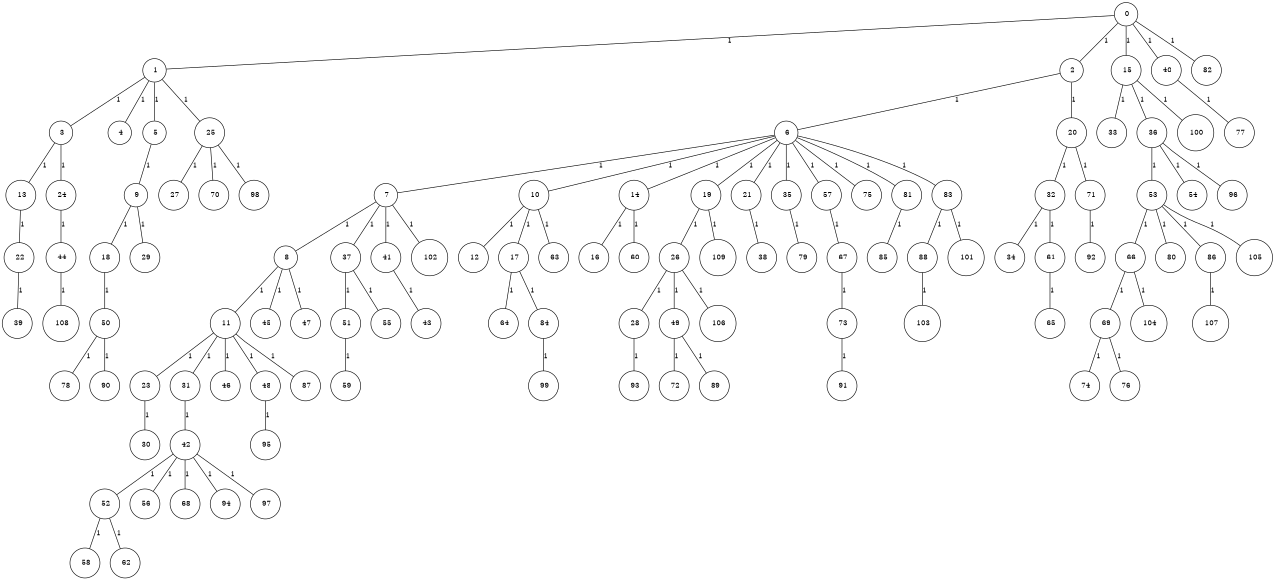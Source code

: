 graph G {
size="8.5,11;"
ratio = "expand;"
fixedsize="true;"
overlap="scale;"
node[shape=circle,width=.12,hight=.12,fontsize=12]
edge[fontsize=12]

0[label=" 0" color=black, pos="0.13485625,0.79653642!"];
1[label=" 1" color=black, pos="2.3500836,0.47989854!"];
2[label=" 2" color=black, pos="1.492095,1.4189791!"];
3[label=" 3" color=black, pos="0.2679368,0.24431615!"];
4[label=" 4" color=black, pos="0.75245593,0.0057187122!"];
5[label=" 5" color=black, pos="2.0458546,2.2684685!"];
6[label=" 6" color=black, pos="0.42133509,2.1926494!"];
7[label=" 7" color=black, pos="2.1589028,1.0650852!"];
8[label=" 8" color=black, pos="0.46173459,2.944009!"];
9[label=" 9" color=black, pos="1.8602229,2.5688342!"];
10[label=" 10" color=black, pos="1.5210765,0.0029077134!"];
11[label=" 11" color=black, pos="0.44469228,1.0591403!"];
12[label=" 12" color=black, pos="0.16039669,2.7674685!"];
13[label=" 13" color=black, pos="0.36009119,2.9971366!"];
14[label=" 14" color=black, pos="0.51816829,0.95105992!"];
15[label=" 15" color=black, pos="1.1573919,0.97083012!"];
16[label=" 16" color=black, pos="1.8777668,0.43094473!"];
17[label=" 17" color=black, pos="1.3387466,2.0903077!"];
18[label=" 18" color=black, pos="1.9875922,1.6488365!"];
19[label=" 19" color=black, pos="1.3404393,2.6294327!"];
20[label=" 20" color=black, pos="1.7728358,0.70708731!"];
21[label=" 21" color=black, pos="1.4328381,1.9143532!"];
22[label=" 22" color=black, pos="2.89401,2.6280775!"];
23[label=" 23" color=black, pos="2.8815583,0.67052842!"];
24[label=" 24" color=black, pos="1.5137467,2.4973149!"];
25[label=" 25" color=black, pos="2.1012521,1.7123165!"];
26[label=" 26" color=black, pos="1.680838,0.52112873!"];
27[label=" 27" color=black, pos="2.0691297,2.5221133!"];
28[label=" 28" color=black, pos="2.5474626,2.9748924!"];
29[label=" 29" color=black, pos="0.93342453,2.9313071!"];
30[label=" 30" color=black, pos="2.7546588,1.8788364!"];
31[label=" 31" color=black, pos="2.1582922,1.3955422!"];
32[label=" 32" color=black, pos="2.650838,0.52453222!"];
33[label=" 33" color=black, pos="1.4804797,1.8409343!"];
34[label=" 34" color=black, pos="2.5980016,0.18259504!"];
35[label=" 35" color=black, pos="2.5126244,0.50909685!"];
36[label=" 36" color=black, pos="1.9339089,0.04038768!"];
37[label=" 37" color=black, pos="0.37323491,0.69476795!"];
38[label=" 38" color=black, pos="0.53107935,0.76411079!"];
39[label=" 39" color=black, pos="2.1229692,0.36141045!"];
40[label=" 40" color=black, pos="0.052510132,2.5258973!"];
41[label=" 41" color=black, pos="0.12279136,2.6943076!"];
42[label=" 42" color=black, pos="2.7288946,2.3879244!"];
43[label=" 43" color=black, pos="0.58161095,2.301606!"];
44[label=" 44" color=black, pos="0.3810105,1.3828533!"];
45[label=" 45" color=black, pos="1.3136885,2.8821391!"];
46[label=" 46" color=black, pos="1.6512256,1.5341394!"];
47[label=" 47" color=black, pos="2.8059029,0.54800205!"];
48[label=" 48" color=black, pos="1.7814925,2.3914029!"];
49[label=" 49" color=black, pos="1.4407309,2.6250769!"];
50[label=" 50" color=black, pos="0.96261312,1.4111445!"];
51[label=" 51" color=black, pos="1.9100225,1.0597439!"];
52[label=" 52" color=black, pos="1.0547442,1.0452784!"];
53[label=" 53" color=black, pos="2.5202184,2.2132006!"];
54[label=" 54" color=black, pos="1.5736674,0.94563888!"];
55[label=" 55" color=black, pos="1.6428898,2.2379833!"];
56[label=" 56" color=black, pos="1.5675403,0.32866614!"];
57[label=" 57" color=black, pos="2.7150967,1.1778966!"];
58[label=" 58" color=black, pos="1.9667443,1.2219339!"];
59[label=" 59" color=black, pos="2.3017916,2.1677997!"];
60[label=" 60" color=black, pos="2.724275,2.7249686!"];
61[label=" 61" color=black, pos="1.1404957,1.4159375!"];
62[label=" 62" color=black, pos="0.68550911,2.0937334!"];
63[label=" 63" color=black, pos="0.85521735,0.75278117!"];
64[label=" 64" color=black, pos="2.9611029,1.4310287!"];
65[label=" 65" color=black, pos="2.0351903,2.3539095!"];
66[label=" 66" color=black, pos="2.1979664,1.8787013!"];
67[label=" 67" color=black, pos="0.85752121,0.85629397!"];
68[label=" 68" color=black, pos="2.2595792,1.8262897!"];
69[label=" 69" color=black, pos="2.5194317,0.11423797!"];
70[label=" 70" color=black, pos="2.6038037,2.5333397!"];
71[label=" 71" color=black, pos="2.5396881,1.8817786!"];
72[label=" 72" color=black, pos="0.36756822,0.17699064!"];
73[label=" 73" color=black, pos="2.9217327,2.4046931!"];
74[label=" 74" color=black, pos="2.1067435,0.61945725!"];
75[label=" 75" color=black, pos="0.32989558,1.546061!"];
76[label=" 76" color=black, pos="2.0570138,2.9895497!"];
77[label=" 77" color=black, pos="1.614578,2.7813864!"];
78[label=" 78" color=black, pos="1.311759,0.67740272!"];
79[label=" 79" color=black, pos="2.600847,2.3522381!"];
80[label=" 80" color=black, pos="0.87198874,0.37117375!"];
81[label=" 81" color=black, pos="0.060128855,2.9134206!"];
82[label=" 82" color=black, pos="2.0592614,2.1311371!"];
83[label=" 83" color=black, pos="0.0086290701,0.97863177!"];
84[label=" 84" color=black, pos="1.0495488,2.6420884!"];
85[label=" 85" color=black, pos="1.0719692,0.88250844!"];
86[label=" 86" color=black, pos="0.73820082,0.23517532!"];
87[label=" 87" color=black, pos="1.1190925,0.30746302!"];
88[label=" 88" color=black, pos="1.1166421,0.78480271!"];
89[label=" 89" color=black, pos="2.4545037,0.34364336!"];
90[label=" 90" color=black, pos="0.23110118,2.902922!"];
91[label=" 91" color=black, pos="1.1519785,2.3053731!"];
92[label=" 92" color=black, pos="0.84973527,0.86565405!"];
93[label=" 93" color=black, pos="0.3709362,2.3054327!"];
94[label=" 94" color=black, pos="0.30807365,2.4481848!"];
95[label=" 95" color=black, pos="0.12802142,1.4182474!"];
96[label=" 96" color=black, pos="2.4342846,1.4214345!"];
97[label=" 97" color=black, pos="1.9012735,2.4025533!"];
98[label=" 98" color=black, pos="0.23985834,1.3721049!"];
99[label=" 99" color=black, pos="2.1870291,0.59336413!"];
100[label=" 100" color=black, pos="2.6249395,2.9584688!"];
101[label=" 101" color=black, pos="2.2071807,1.1050127!"];
102[label=" 102" color=black, pos="1.8045095,1.9424205!"];
103[label=" 103" color=black, pos="1.3088454,1.1771945!"];
104[label=" 104" color=black, pos="2.563718,1.6319183!"];
105[label=" 105" color=black, pos="1.3637069,1.5973662!"];
106[label=" 106" color=black, pos="2.339947,0.99540214!"];
107[label=" 107" color=black, pos="0.64694907,0.56374044!"];
108[label=" 108" color=black, pos="1.0477844,0.26776423!"];
109[label=" 109" color=black, pos="2.7861108,1.7702194!"];
0--1[label="1"]
0--2[label="1"]
0--15[label="1"]
0--40[label="1"]
0--82[label="1"]
1--3[label="1"]
1--4[label="1"]
1--5[label="1"]
1--25[label="1"]
2--6[label="1"]
2--20[label="1"]
3--13[label="1"]
3--24[label="1"]
5--9[label="1"]
6--7[label="1"]
6--10[label="1"]
6--14[label="1"]
6--19[label="1"]
6--21[label="1"]
6--35[label="1"]
6--57[label="1"]
6--75[label="1"]
6--81[label="1"]
6--83[label="1"]
7--8[label="1"]
7--37[label="1"]
7--41[label="1"]
7--102[label="1"]
8--11[label="1"]
8--45[label="1"]
8--47[label="1"]
9--18[label="1"]
9--29[label="1"]
10--12[label="1"]
10--17[label="1"]
10--63[label="1"]
11--23[label="1"]
11--31[label="1"]
11--46[label="1"]
11--48[label="1"]
11--87[label="1"]
13--22[label="1"]
14--16[label="1"]
14--60[label="1"]
15--33[label="1"]
15--36[label="1"]
15--100[label="1"]
17--64[label="1"]
17--84[label="1"]
18--50[label="1"]
19--26[label="1"]
19--109[label="1"]
20--32[label="1"]
20--71[label="1"]
21--38[label="1"]
22--39[label="1"]
23--30[label="1"]
24--44[label="1"]
25--27[label="1"]
25--70[label="1"]
25--98[label="1"]
26--28[label="1"]
26--49[label="1"]
26--106[label="1"]
28--93[label="1"]
31--42[label="1"]
32--34[label="1"]
32--61[label="1"]
35--79[label="1"]
36--53[label="1"]
36--54[label="1"]
36--96[label="1"]
37--51[label="1"]
37--55[label="1"]
40--77[label="1"]
41--43[label="1"]
42--52[label="1"]
42--56[label="1"]
42--68[label="1"]
42--94[label="1"]
42--97[label="1"]
44--108[label="1"]
48--95[label="1"]
49--72[label="1"]
49--89[label="1"]
50--78[label="1"]
50--90[label="1"]
51--59[label="1"]
52--58[label="1"]
52--62[label="1"]
53--66[label="1"]
53--80[label="1"]
53--86[label="1"]
53--105[label="1"]
57--67[label="1"]
61--65[label="1"]
66--69[label="1"]
66--104[label="1"]
67--73[label="1"]
69--74[label="1"]
69--76[label="1"]
71--92[label="1"]
73--91[label="1"]
81--85[label="1"]
83--88[label="1"]
83--101[label="1"]
84--99[label="1"]
86--107[label="1"]
88--103[label="1"]

}
